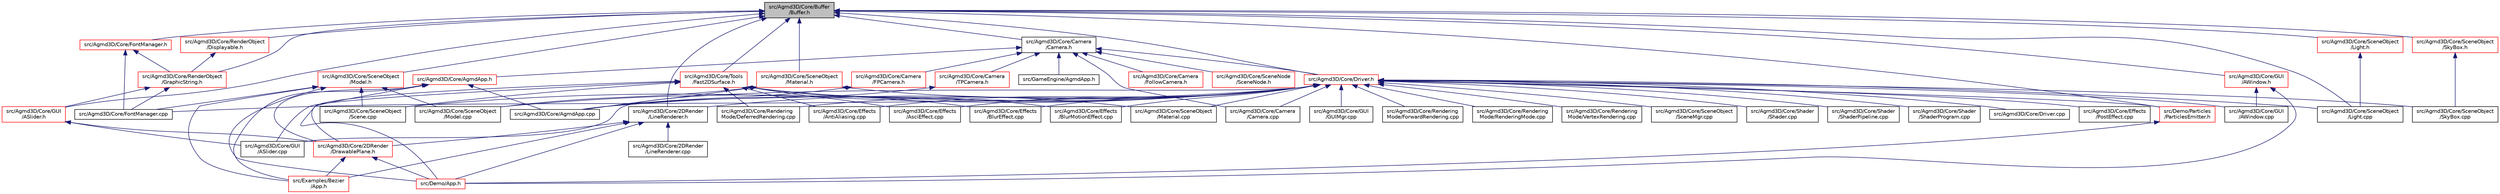 digraph "src/Agmd3D/Core/Buffer/Buffer.h"
{
  edge [fontname="Helvetica",fontsize="10",labelfontname="Helvetica",labelfontsize="10"];
  node [fontname="Helvetica",fontsize="10",shape=record];
  Node1 [label="src/Agmd3D/Core/Buffer\l/Buffer.h",height=0.2,width=0.4,color="black", fillcolor="grey75", style="filled" fontcolor="black"];
  Node1 -> Node2 [dir="back",color="midnightblue",fontsize="10",style="solid"];
  Node2 [label="src/Agmd3D/Core/2DRender\l/LineRenderer.h",height=0.2,width=0.4,color="black", fillcolor="white", style="filled",URL="$_line_renderer_8h.html"];
  Node2 -> Node3 [dir="back",color="midnightblue",fontsize="10",style="solid"];
  Node3 [label="src/Agmd3D/Core/2DRender\l/DrawablePlane.h",height=0.2,width=0.4,color="red", fillcolor="white", style="filled",URL="$_drawable_plane_8h.html"];
  Node3 -> Node4 [dir="back",color="midnightblue",fontsize="10",style="solid"];
  Node4 [label="src/Demo/App.h",height=0.2,width=0.4,color="red", fillcolor="white", style="filled",URL="$_demo_2_app_8h.html"];
  Node3 -> Node5 [dir="back",color="midnightblue",fontsize="10",style="solid"];
  Node5 [label="src/Examples/Bezier\l/App.h",height=0.2,width=0.4,color="red", fillcolor="white", style="filled",URL="$_examples_2_bezier_2_app_8h.html"];
  Node2 -> Node6 [dir="back",color="midnightblue",fontsize="10",style="solid"];
  Node6 [label="src/Agmd3D/Core/2DRender\l/LineRenderer.cpp",height=0.2,width=0.4,color="black", fillcolor="white", style="filled",URL="$_line_renderer_8cpp.html"];
  Node2 -> Node4 [dir="back",color="midnightblue",fontsize="10",style="solid"];
  Node2 -> Node5 [dir="back",color="midnightblue",fontsize="10",style="solid"];
  Node1 -> Node7 [dir="back",color="midnightblue",fontsize="10",style="solid"];
  Node7 [label="src/Agmd3D/Core/Camera\l/Camera.h",height=0.2,width=0.4,color="black", fillcolor="white", style="filled",URL="$_camera_8h.html"];
  Node7 -> Node8 [dir="back",color="midnightblue",fontsize="10",style="solid"];
  Node8 [label="src/Agmd3D/Core/AgmdApp.h",height=0.2,width=0.4,color="red", fillcolor="white", style="filled",URL="$_agmd3_d_2_core_2_agmd_app_8h.html"];
  Node8 -> Node3 [dir="back",color="midnightblue",fontsize="10",style="solid"];
  Node8 -> Node9 [dir="back",color="midnightblue",fontsize="10",style="solid"];
  Node9 [label="src/Agmd3D/Core/AgmdApp.cpp",height=0.2,width=0.4,color="black", fillcolor="white", style="filled",URL="$_agmd3_d_2_core_2_agmd_app_8cpp.html"];
  Node8 -> Node4 [dir="back",color="midnightblue",fontsize="10",style="solid"];
  Node8 -> Node5 [dir="back",color="midnightblue",fontsize="10",style="solid"];
  Node7 -> Node10 [dir="back",color="midnightblue",fontsize="10",style="solid"];
  Node10 [label="src/Agmd3D/Core/Camera\l/Camera.cpp",height=0.2,width=0.4,color="black", fillcolor="white", style="filled",URL="$_camera_8cpp.html"];
  Node7 -> Node11 [dir="back",color="midnightblue",fontsize="10",style="solid"];
  Node11 [label="src/Agmd3D/Core/Camera\l/FollowCamera.h",height=0.2,width=0.4,color="red", fillcolor="white", style="filled",URL="$_follow_camera_8h.html"];
  Node7 -> Node12 [dir="back",color="midnightblue",fontsize="10",style="solid"];
  Node12 [label="src/Agmd3D/Core/Camera\l/FPCamera.h",height=0.2,width=0.4,color="red", fillcolor="white", style="filled",URL="$_f_p_camera_8h.html"];
  Node12 -> Node9 [dir="back",color="midnightblue",fontsize="10",style="solid"];
  Node7 -> Node13 [dir="back",color="midnightblue",fontsize="10",style="solid"];
  Node13 [label="src/Agmd3D/Core/Camera\l/TPCamera.h",height=0.2,width=0.4,color="red", fillcolor="white", style="filled",URL="$_t_p_camera_8h.html"];
  Node13 -> Node9 [dir="back",color="midnightblue",fontsize="10",style="solid"];
  Node7 -> Node14 [dir="back",color="midnightblue",fontsize="10",style="solid"];
  Node14 [label="src/Agmd3D/Core/Driver.h",height=0.2,width=0.4,color="red", fillcolor="white", style="filled",URL="$_driver_8h.html"];
  Node14 -> Node2 [dir="back",color="midnightblue",fontsize="10",style="solid"];
  Node14 -> Node9 [dir="back",color="midnightblue",fontsize="10",style="solid"];
  Node14 -> Node10 [dir="back",color="midnightblue",fontsize="10",style="solid"];
  Node14 -> Node15 [dir="back",color="midnightblue",fontsize="10",style="solid"];
  Node15 [label="src/Agmd3D/Core/Driver.cpp",height=0.2,width=0.4,color="black", fillcolor="white", style="filled",URL="$_driver_8cpp.html"];
  Node14 -> Node16 [dir="back",color="midnightblue",fontsize="10",style="solid"];
  Node16 [label="src/Agmd3D/Core/Effects\l/AntiAliasing.cpp",height=0.2,width=0.4,color="black", fillcolor="white", style="filled",URL="$_anti_aliasing_8cpp.html"];
  Node14 -> Node17 [dir="back",color="midnightblue",fontsize="10",style="solid"];
  Node17 [label="src/Agmd3D/Core/Effects\l/AsciEffect.cpp",height=0.2,width=0.4,color="black", fillcolor="white", style="filled",URL="$_asci_effect_8cpp.html"];
  Node14 -> Node18 [dir="back",color="midnightblue",fontsize="10",style="solid"];
  Node18 [label="src/Agmd3D/Core/Effects\l/BlurEffect.cpp",height=0.2,width=0.4,color="black", fillcolor="white", style="filled",URL="$_blur_effect_8cpp.html"];
  Node14 -> Node19 [dir="back",color="midnightblue",fontsize="10",style="solid"];
  Node19 [label="src/Agmd3D/Core/Effects\l/BlurMotionEffect.cpp",height=0.2,width=0.4,color="black", fillcolor="white", style="filled",URL="$_blur_motion_effect_8cpp.html"];
  Node14 -> Node20 [dir="back",color="midnightblue",fontsize="10",style="solid"];
  Node20 [label="src/Agmd3D/Core/Effects\l/PostEffect.cpp",height=0.2,width=0.4,color="black", fillcolor="white", style="filled",URL="$_post_effect_8cpp.html"];
  Node14 -> Node21 [dir="back",color="midnightblue",fontsize="10",style="solid"];
  Node21 [label="src/Agmd3D/Core/FontManager.cpp",height=0.2,width=0.4,color="black", fillcolor="white", style="filled",URL="$_font_manager_8cpp.html"];
  Node14 -> Node22 [dir="back",color="midnightblue",fontsize="10",style="solid"];
  Node22 [label="src/Agmd3D/Core/GUI\l/ASlider.cpp",height=0.2,width=0.4,color="black", fillcolor="white", style="filled",URL="$_a_slider_8cpp.html"];
  Node14 -> Node23 [dir="back",color="midnightblue",fontsize="10",style="solid"];
  Node23 [label="src/Agmd3D/Core/GUI\l/AWindow.cpp",height=0.2,width=0.4,color="black", fillcolor="white", style="filled",URL="$_a_window_8cpp.html"];
  Node14 -> Node24 [dir="back",color="midnightblue",fontsize="10",style="solid"];
  Node24 [label="src/Agmd3D/Core/GUI\l/GUIMgr.cpp",height=0.2,width=0.4,color="black", fillcolor="white", style="filled",URL="$_g_u_i_mgr_8cpp.html"];
  Node14 -> Node25 [dir="back",color="midnightblue",fontsize="10",style="solid"];
  Node25 [label="src/Agmd3D/Core/Rendering\lMode/DeferredRendering.cpp",height=0.2,width=0.4,color="black", fillcolor="white", style="filled",URL="$_deferred_rendering_8cpp.html"];
  Node14 -> Node26 [dir="back",color="midnightblue",fontsize="10",style="solid"];
  Node26 [label="src/Agmd3D/Core/Rendering\lMode/ForwardRendering.cpp",height=0.2,width=0.4,color="black", fillcolor="white", style="filled",URL="$_forward_rendering_8cpp.html"];
  Node14 -> Node27 [dir="back",color="midnightblue",fontsize="10",style="solid"];
  Node27 [label="src/Agmd3D/Core/Rendering\lMode/RenderingMode.cpp",height=0.2,width=0.4,color="black", fillcolor="white", style="filled",URL="$_rendering_mode_8cpp.html"];
  Node14 -> Node28 [dir="back",color="midnightblue",fontsize="10",style="solid"];
  Node28 [label="src/Agmd3D/Core/Rendering\lMode/VertexRendering.cpp",height=0.2,width=0.4,color="black", fillcolor="white", style="filled",URL="$_vertex_rendering_8cpp.html"];
  Node14 -> Node29 [dir="back",color="midnightblue",fontsize="10",style="solid"];
  Node29 [label="src/Agmd3D/Core/SceneObject\l/Light.cpp",height=0.2,width=0.4,color="black", fillcolor="white", style="filled",URL="$_light_8cpp.html"];
  Node14 -> Node30 [dir="back",color="midnightblue",fontsize="10",style="solid"];
  Node30 [label="src/Agmd3D/Core/SceneObject\l/Material.cpp",height=0.2,width=0.4,color="black", fillcolor="white", style="filled",URL="$_material_8cpp.html"];
  Node14 -> Node31 [dir="back",color="midnightblue",fontsize="10",style="solid"];
  Node31 [label="src/Agmd3D/Core/SceneObject\l/Model.cpp",height=0.2,width=0.4,color="black", fillcolor="white", style="filled",URL="$_model_8cpp.html"];
  Node14 -> Node32 [dir="back",color="midnightblue",fontsize="10",style="solid"];
  Node32 [label="src/Agmd3D/Core/SceneObject\l/Scene.cpp",height=0.2,width=0.4,color="black", fillcolor="white", style="filled",URL="$_scene_8cpp.html"];
  Node14 -> Node33 [dir="back",color="midnightblue",fontsize="10",style="solid"];
  Node33 [label="src/Agmd3D/Core/SceneObject\l/SceneMgr.cpp",height=0.2,width=0.4,color="black", fillcolor="white", style="filled",URL="$_scene_mgr_8cpp.html"];
  Node14 -> Node34 [dir="back",color="midnightblue",fontsize="10",style="solid"];
  Node34 [label="src/Agmd3D/Core/SceneObject\l/SkyBox.cpp",height=0.2,width=0.4,color="black", fillcolor="white", style="filled",URL="$_sky_box_8cpp.html"];
  Node14 -> Node35 [dir="back",color="midnightblue",fontsize="10",style="solid"];
  Node35 [label="src/Agmd3D/Core/Shader\l/Shader.cpp",height=0.2,width=0.4,color="black", fillcolor="white", style="filled",URL="$_shader_8cpp.html"];
  Node14 -> Node36 [dir="back",color="midnightblue",fontsize="10",style="solid"];
  Node36 [label="src/Agmd3D/Core/Shader\l/ShaderPipeline.cpp",height=0.2,width=0.4,color="black", fillcolor="white", style="filled",URL="$_shader_pipeline_8cpp.html"];
  Node14 -> Node37 [dir="back",color="midnightblue",fontsize="10",style="solid"];
  Node37 [label="src/Agmd3D/Core/Shader\l/ShaderProgram.cpp",height=0.2,width=0.4,color="black", fillcolor="white", style="filled",URL="$_shader_program_8cpp.html"];
  Node14 -> Node38 [dir="back",color="midnightblue",fontsize="10",style="solid"];
  Node38 [label="src/Demo/Particles\l/ParticlesEmitter.h",height=0.2,width=0.4,color="red", fillcolor="white", style="filled",URL="$_particles_emitter_8h.html"];
  Node38 -> Node4 [dir="back",color="midnightblue",fontsize="10",style="solid"];
  Node7 -> Node39 [dir="back",color="midnightblue",fontsize="10",style="solid"];
  Node39 [label="src/Agmd3D/Core/SceneNode\l/SceneNode.h",height=0.2,width=0.4,color="red", fillcolor="white", style="filled",URL="$_scene_node_8h.html"];
  Node7 -> Node40 [dir="back",color="midnightblue",fontsize="10",style="solid"];
  Node40 [label="src/GameEngine/AgmdApp.h",height=0.2,width=0.4,color="black", fillcolor="white", style="filled",URL="$_game_engine_2_agmd_app_8h.html"];
  Node1 -> Node14 [dir="back",color="midnightblue",fontsize="10",style="solid"];
  Node1 -> Node41 [dir="back",color="midnightblue",fontsize="10",style="solid"];
  Node41 [label="src/Agmd3D/Core/FontManager.h",height=0.2,width=0.4,color="red", fillcolor="white", style="filled",URL="$_font_manager_8h.html"];
  Node41 -> Node21 [dir="back",color="midnightblue",fontsize="10",style="solid"];
  Node41 -> Node42 [dir="back",color="midnightblue",fontsize="10",style="solid"];
  Node42 [label="src/Agmd3D/Core/RenderObject\l/GraphicString.h",height=0.2,width=0.4,color="red", fillcolor="white", style="filled",URL="$_graphic_string_8h.html"];
  Node42 -> Node21 [dir="back",color="midnightblue",fontsize="10",style="solid"];
  Node42 -> Node43 [dir="back",color="midnightblue",fontsize="10",style="solid"];
  Node43 [label="src/Agmd3D/Core/GUI\l/ASlider.h",height=0.2,width=0.4,color="red", fillcolor="white", style="filled",URL="$_a_slider_8h.html"];
  Node43 -> Node3 [dir="back",color="midnightblue",fontsize="10",style="solid"];
  Node43 -> Node22 [dir="back",color="midnightblue",fontsize="10",style="solid"];
  Node1 -> Node43 [dir="back",color="midnightblue",fontsize="10",style="solid"];
  Node1 -> Node44 [dir="back",color="midnightblue",fontsize="10",style="solid"];
  Node44 [label="src/Agmd3D/Core/GUI\l/AWindow.h",height=0.2,width=0.4,color="red", fillcolor="white", style="filled",URL="$_a_window_8h.html"];
  Node44 -> Node23 [dir="back",color="midnightblue",fontsize="10",style="solid"];
  Node44 -> Node4 [dir="back",color="midnightblue",fontsize="10",style="solid"];
  Node1 -> Node45 [dir="back",color="midnightblue",fontsize="10",style="solid"];
  Node45 [label="src/Agmd3D/Core/RenderObject\l/Displayable.h",height=0.2,width=0.4,color="red", fillcolor="white", style="filled",URL="$_displayable_8h.html"];
  Node45 -> Node42 [dir="back",color="midnightblue",fontsize="10",style="solid"];
  Node1 -> Node42 [dir="back",color="midnightblue",fontsize="10",style="solid"];
  Node1 -> Node29 [dir="back",color="midnightblue",fontsize="10",style="solid"];
  Node1 -> Node46 [dir="back",color="midnightblue",fontsize="10",style="solid"];
  Node46 [label="src/Agmd3D/Core/SceneObject\l/Light.h",height=0.2,width=0.4,color="red", fillcolor="white", style="filled",URL="$_light_8h.html"];
  Node46 -> Node29 [dir="back",color="midnightblue",fontsize="10",style="solid"];
  Node1 -> Node47 [dir="back",color="midnightblue",fontsize="10",style="solid"];
  Node47 [label="src/Agmd3D/Core/SceneObject\l/Material.h",height=0.2,width=0.4,color="red", fillcolor="white", style="filled",URL="$_material_8h.html"];
  Node47 -> Node9 [dir="back",color="midnightblue",fontsize="10",style="solid"];
  Node47 -> Node30 [dir="back",color="midnightblue",fontsize="10",style="solid"];
  Node47 -> Node31 [dir="back",color="midnightblue",fontsize="10",style="solid"];
  Node1 -> Node48 [dir="back",color="midnightblue",fontsize="10",style="solid"];
  Node48 [label="src/Agmd3D/Core/SceneObject\l/Model.h",height=0.2,width=0.4,color="red", fillcolor="white", style="filled",URL="$_model_8h.html"];
  Node48 -> Node21 [dir="back",color="midnightblue",fontsize="10",style="solid"];
  Node48 -> Node31 [dir="back",color="midnightblue",fontsize="10",style="solid"];
  Node48 -> Node32 [dir="back",color="midnightblue",fontsize="10",style="solid"];
  Node48 -> Node4 [dir="back",color="midnightblue",fontsize="10",style="solid"];
  Node48 -> Node5 [dir="back",color="midnightblue",fontsize="10",style="solid"];
  Node1 -> Node49 [dir="back",color="midnightblue",fontsize="10",style="solid"];
  Node49 [label="src/Agmd3D/Core/SceneObject\l/SkyBox.h",height=0.2,width=0.4,color="red", fillcolor="white", style="filled",URL="$_sky_box_8h.html"];
  Node49 -> Node34 [dir="back",color="midnightblue",fontsize="10",style="solid"];
  Node1 -> Node50 [dir="back",color="midnightblue",fontsize="10",style="solid"];
  Node50 [label="src/Agmd3D/Core/Tools\l/Fast2DSurface.h",height=0.2,width=0.4,color="red", fillcolor="white", style="filled",URL="$_fast2_d_surface_8h.html"];
  Node50 -> Node3 [dir="back",color="midnightblue",fontsize="10",style="solid"];
  Node50 -> Node16 [dir="back",color="midnightblue",fontsize="10",style="solid"];
  Node50 -> Node17 [dir="back",color="midnightblue",fontsize="10",style="solid"];
  Node50 -> Node18 [dir="back",color="midnightblue",fontsize="10",style="solid"];
  Node50 -> Node19 [dir="back",color="midnightblue",fontsize="10",style="solid"];
  Node50 -> Node22 [dir="back",color="midnightblue",fontsize="10",style="solid"];
  Node50 -> Node25 [dir="back",color="midnightblue",fontsize="10",style="solid"];
  Node50 -> Node32 [dir="back",color="midnightblue",fontsize="10",style="solid"];
  Node1 -> Node38 [dir="back",color="midnightblue",fontsize="10",style="solid"];
}
